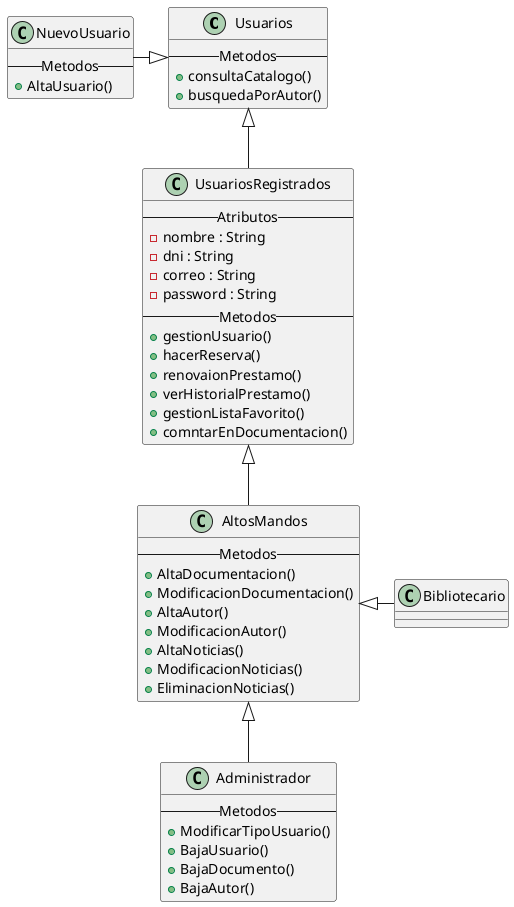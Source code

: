 @startuml
'https://plantuml.com/class-diagram

class Usuarios {
    --Metodos--
    + consultaCatalogo()
    + busquedaPorAutor()
}

class UsuariosRegistrados {
    --Atributos--
    - nombre : String
    - dni : String
    - correo : String
    - password : String
    --Metodos--
    + gestionUsuario()
    + hacerReserva()
    + renovaionPrestamo()
    + verHistorialPrestamo()
    + gestionListaFavorito()
    + comntarEnDocumentacion()
}

class NuevoUsuario {
    --Metodos--
    + AltaUsuario()
}

class AltosMandos {
    --Metodos--
    + AltaDocumentacion()
    + ModificacionDocumentacion()
    + AltaAutor()
    + ModificacionAutor()
    + AltaNoticias()
    + ModificacionNoticias()
    + EliminacionNoticias()
}

class Administrador {
    --Metodos--
    + ModificarTipoUsuario()
    + BajaUsuario()
    + BajaDocumento()
    + BajaAutor()
}

class Bibliotecario {

}

Bibliotecario -left-|> AltosMandos
AltosMandos <|-- Administrador
Usuarios <|-left- NuevoUsuario
Usuarios <|-- UsuariosRegistrados
UsuariosRegistrados <|-- AltosMandos

@enduml